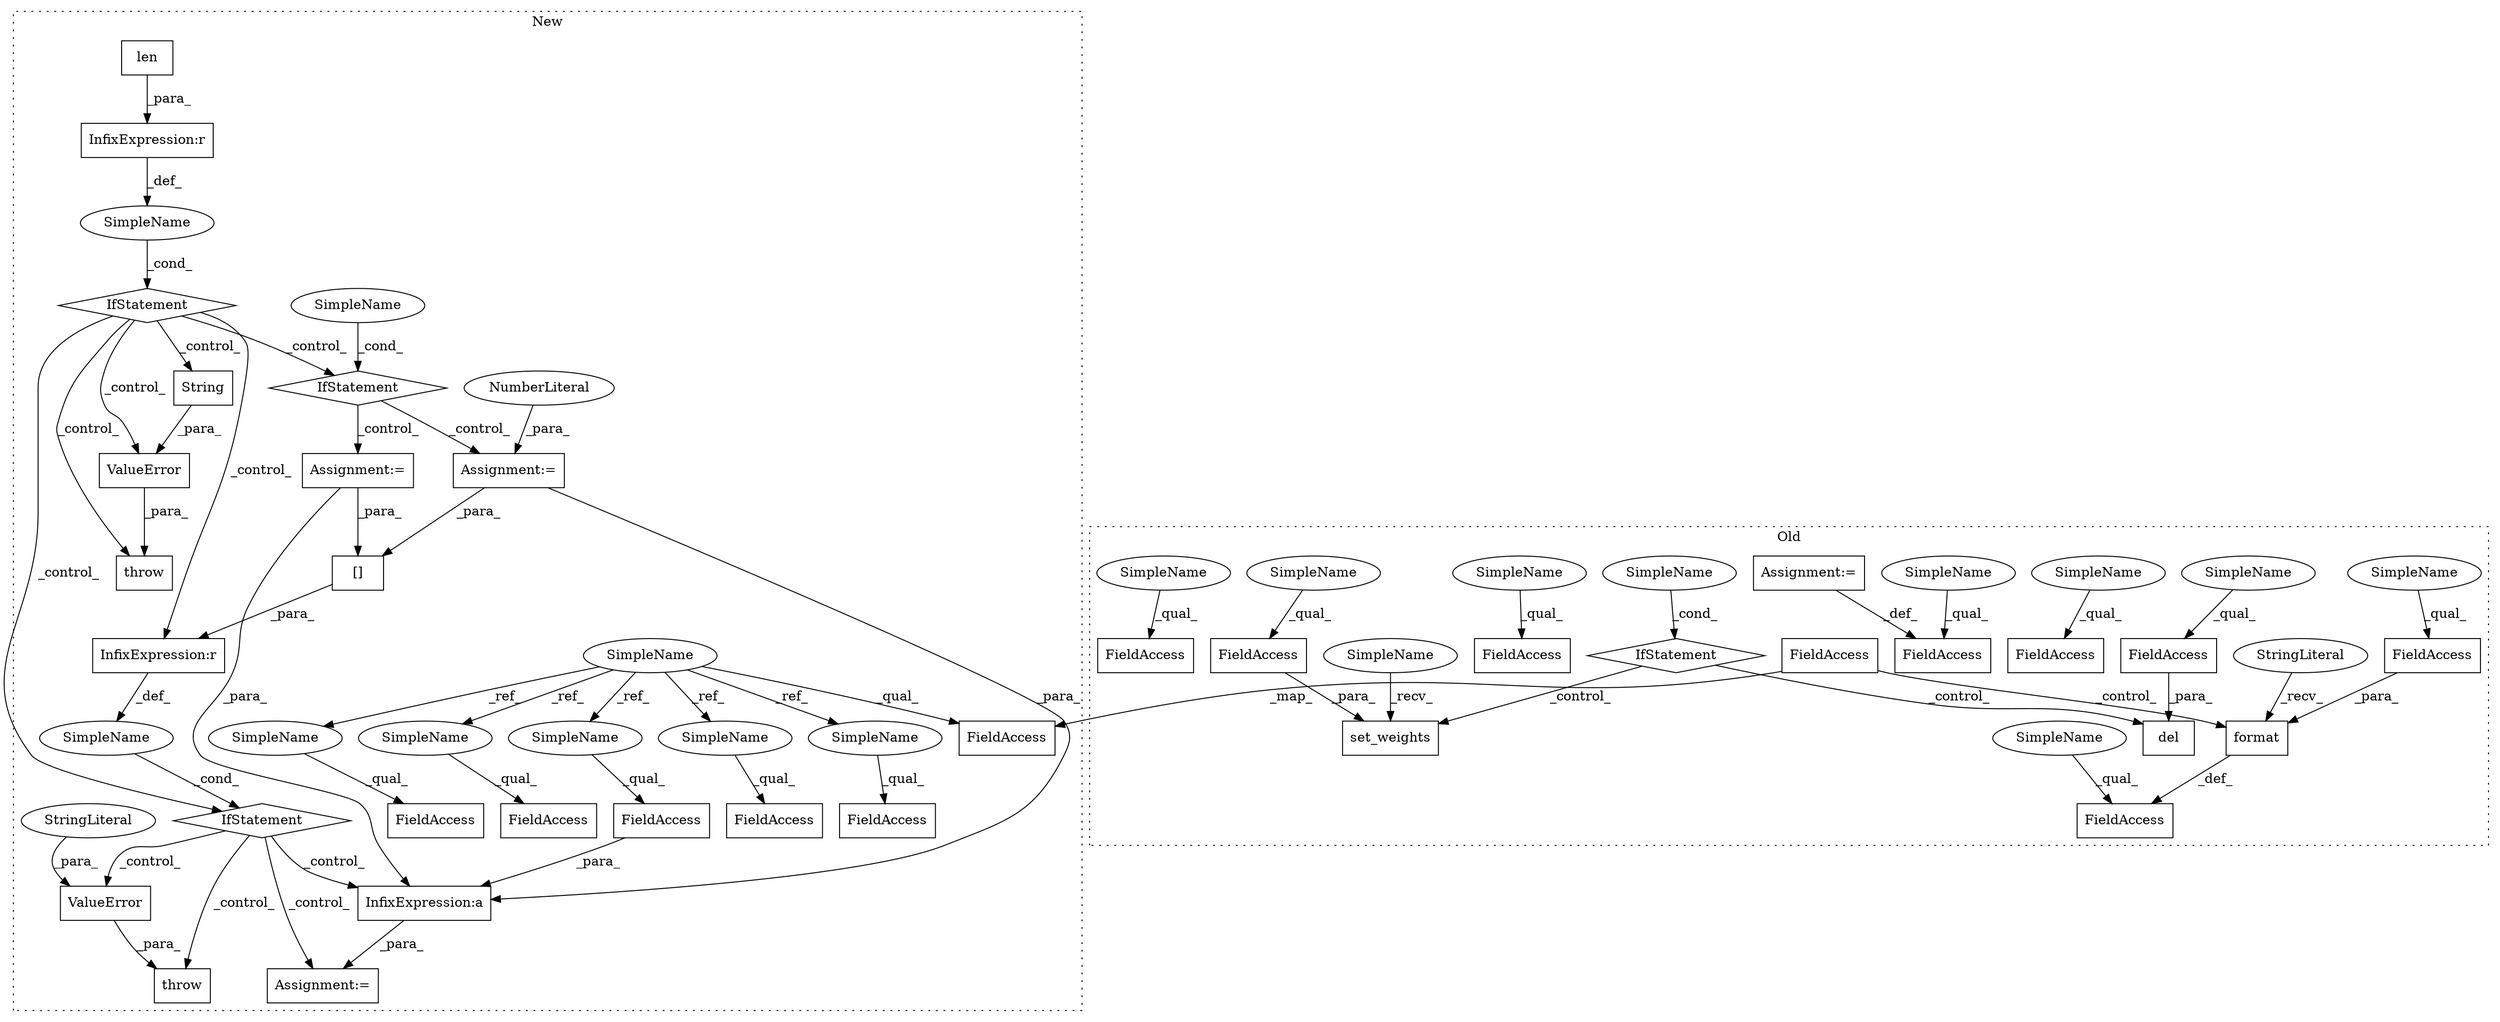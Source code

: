 digraph G {
subgraph cluster0 {
1 [label="format" a="32" s="8323,8339" l="7,1" shape="box"];
4 [label="StringLiteral" a="45" s="8316" l="6" shape="ellipse"];
8 [label="FieldAccess" a="22" s="8330" l="9" shape="box"];
10 [label="FieldAccess" a="22" s="8239" l="6" shape="box"];
15 [label="set_weights" a="32" s="8470,8502" l="12,1" shape="box"];
16 [label="SimpleName" a="42" s="" l="" shape="ellipse"];
17 [label="del" a="32" s="8511,8535" l="4,1" shape="box"];
20 [label="FieldAccess" a="22" s="8482" l="20" shape="box"];
22 [label="FieldAccess" a="22" s="7793" l="11" shape="box"];
23 [label="FieldAccess" a="22" s="7699" l="12" shape="box"];
25 [label="FieldAccess" a="22" s="7925" l="11" shape="box"];
26 [label="FieldAccess" a="22" s="8515" l="20" shape="box"];
27 [label="FieldAccess" a="22" s="7769" l="11" shape="box"];
28 [label="IfStatement" a="25" s="8423,8455" l="4,2" shape="diamond"];
34 [label="FieldAccess" a="22" s="8220" l="9" shape="box"];
44 [label="Assignment:=" a="7" s="7711" l="8" shape="box"];
50 [label="SimpleName" a="42" s="7769" l="4" shape="ellipse"];
51 [label="SimpleName" a="42" s="8330" l="4" shape="ellipse"];
52 [label="SimpleName" a="42" s="8515" l="4" shape="ellipse"];
53 [label="SimpleName" a="42" s="7699" l="4" shape="ellipse"];
54 [label="SimpleName" a="42" s="7793" l="4" shape="ellipse"];
55 [label="SimpleName" a="42" s="8465" l="4" shape="ellipse"];
56 [label="SimpleName" a="42" s="8239" l="4" shape="ellipse"];
57 [label="SimpleName" a="42" s="8482" l="4" shape="ellipse"];
58 [label="SimpleName" a="42" s="7925" l="4" shape="ellipse"];
label = "Old";
style="dotted";
}
subgraph cluster1 {
2 [label="ValueError" a="32" s="13569,13671" l="11,1" shape="box"];
3 [label="throw" a="53" s="13563" l="6" shape="box"];
5 [label="SimpleName" a="42" s="" l="" shape="ellipse"];
6 [label="IfStatement" a="25" s="13529,13553" l="4,2" shape="diamond"];
7 [label="InfixExpression:r" a="27" s="13549" l="3" shape="box"];
9 [label="String" a="32" s="13652,13670" l="7,1" shape="box"];
11 [label="InfixExpression:a" a="27" s="14230" l="3" shape="box"];
12 [label="len" a="32" s="13533,13548" l="4,1" shape="box"];
13 [label="FieldAccess" a="22" s="14209" l="21" shape="box"];
14 [label="SimpleName" a="42" s="13379" l="4" shape="ellipse"];
18 [label="FieldAccess" a="22" s="14038" l="16" shape="box"];
19 [label="FieldAccess" a="22" s="14256" l="12" shape="box"];
21 [label="FieldAccess" a="22" s="14548" l="26" shape="box"];
24 [label="FieldAccess" a="22" s="14124" l="21" shape="box"];
29 [label="IfStatement" a="25" s="13684,13724" l="4,2" shape="diamond"];
30 [label="ValueError" a="32" s="13849,13951" l="11,1" shape="box"];
31 [label="IfStatement" a="25" s="13796,13833" l="4,2" shape="diamond"];
32 [label="SimpleName" a="42" s="" l="" shape="ellipse"];
33 [label="Assignment:=" a="7" s="13746" l="1" shape="box"];
35 [label="FieldAccess" a="22" s="14634" l="9" shape="box"];
36 [label="NumberLiteral" a="34" s="13747" l="1" shape="ellipse"];
37 [label="[]" a="2" s="13800,13824" l="12,1" shape="box"];
38 [label="SimpleName" a="42" s="" l="" shape="ellipse"];
39 [label="StringLiteral" a="45" s="13860" l="91" shape="ellipse"];
40 [label="InfixExpression:r" a="27" s="13825" l="4" shape="box"];
41 [label="throw" a="53" s="13843" l="6" shape="box"];
42 [label="Assignment:=" a="7" s="13782" l="1" shape="box"];
43 [label="Assignment:=" a="7" s="14462" l="1" shape="box"];
45 [label="SimpleName" a="42" s="14256" l="4" shape="ellipse"];
46 [label="SimpleName" a="42" s="14209" l="4" shape="ellipse"];
47 [label="SimpleName" a="42" s="14548" l="4" shape="ellipse"];
48 [label="SimpleName" a="42" s="14124" l="4" shape="ellipse"];
49 [label="SimpleName" a="42" s="14038" l="4" shape="ellipse"];
label = "New";
style="dotted";
}
1 -> 10 [label="_def_"];
2 -> 3 [label="_para_"];
4 -> 1 [label="_recv_"];
5 -> 6 [label="_cond_"];
6 -> 29 [label="_control_"];
6 -> 9 [label="_control_"];
6 -> 3 [label="_control_"];
6 -> 40 [label="_control_"];
6 -> 31 [label="_control_"];
6 -> 2 [label="_control_"];
7 -> 5 [label="_def_"];
8 -> 1 [label="_para_"];
9 -> 2 [label="_para_"];
11 -> 43 [label="_para_"];
12 -> 7 [label="_para_"];
13 -> 11 [label="_para_"];
14 -> 46 [label="_ref_"];
14 -> 45 [label="_ref_"];
14 -> 47 [label="_ref_"];
14 -> 49 [label="_ref_"];
14 -> 48 [label="_ref_"];
14 -> 35 [label="_qual_"];
16 -> 28 [label="_cond_"];
20 -> 15 [label="_para_"];
26 -> 17 [label="_para_"];
28 -> 15 [label="_control_"];
28 -> 17 [label="_control_"];
29 -> 42 [label="_control_"];
29 -> 33 [label="_control_"];
30 -> 41 [label="_para_"];
31 -> 43 [label="_control_"];
31 -> 41 [label="_control_"];
31 -> 11 [label="_control_"];
31 -> 30 [label="_control_"];
32 -> 29 [label="_cond_"];
33 -> 37 [label="_para_"];
33 -> 11 [label="_para_"];
34 -> 1 [label="_control_"];
34 -> 35 [label="_map_"];
36 -> 33 [label="_para_"];
37 -> 40 [label="_para_"];
38 -> 31 [label="_cond_"];
39 -> 30 [label="_para_"];
40 -> 38 [label="_def_"];
42 -> 37 [label="_para_"];
42 -> 11 [label="_para_"];
44 -> 23 [label="_def_"];
45 -> 19 [label="_qual_"];
46 -> 13 [label="_qual_"];
47 -> 21 [label="_qual_"];
48 -> 24 [label="_qual_"];
49 -> 18 [label="_qual_"];
50 -> 27 [label="_qual_"];
51 -> 8 [label="_qual_"];
52 -> 26 [label="_qual_"];
53 -> 23 [label="_qual_"];
54 -> 22 [label="_qual_"];
55 -> 15 [label="_recv_"];
56 -> 10 [label="_qual_"];
57 -> 20 [label="_qual_"];
58 -> 25 [label="_qual_"];
}